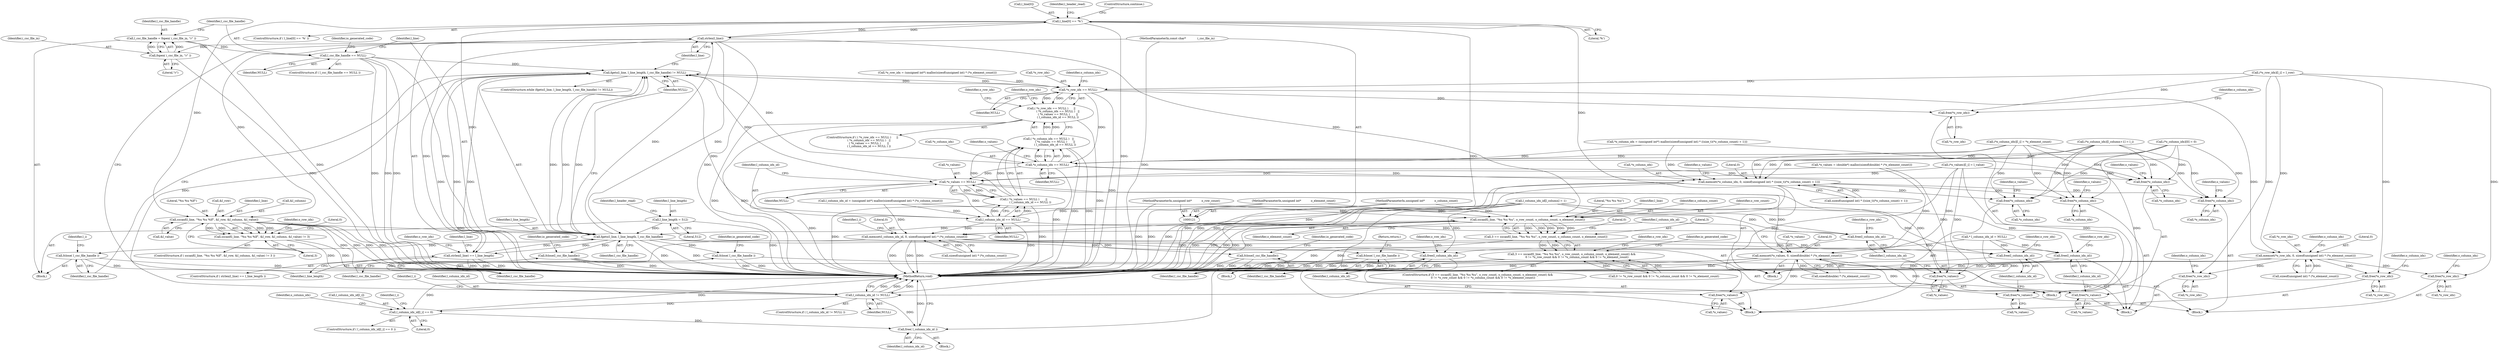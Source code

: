 digraph "0_libxsmm_151481489192e6d1997f8bde52c5c425ea41741d_1@array" {
"1000207" [label="(Call,l_line[0] == '%')"];
"1000173" [label="(Call,strlen(l_line))"];
"1000165" [label="(Call,fgets(l_line, l_line_length, l_csc_file_handle))"];
"1000435" [label="(Call,sscanf(l_line, \"%u %u %lf\", &l_row, &l_column, &l_value))"];
"1000207" [label="(Call,l_line[0] == '%')"];
"1000225" [label="(Call,sscanf(l_line, \"%u %u %u\", o_row_count, o_column_count, o_element_count))"];
"1000127" [label="(MethodParameterIn,unsigned int*           o_row_count)"];
"1000128" [label="(MethodParameterIn,unsigned int*           o_column_count)"];
"1000129" [label="(MethodParameterIn,unsigned int*           o_element_count)"];
"1000133" [label="(Call,l_line_length = 512)"];
"1000172" [label="(Call,strlen(l_line) == l_line_length)"];
"1000155" [label="(Call,l_csc_file_handle == NULL)"];
"1000149" [label="(Call,l_csc_file_handle = fopen( i_csc_file_in, \"r\" ))"];
"1000151" [label="(Call,fopen( i_csc_file_in, \"r\" ))"];
"1000123" [label="(MethodParameterIn,const char*             i_csc_file_in)"];
"1000164" [label="(Call,fgets(l_line, l_line_length, l_csc_file_handle) != NULL)"];
"1000295" [label="(Call,*o_row_idx == NULL)"];
"1000294" [label="(Call,( *o_row_idx == NULL )      ||\n               ( *o_column_idx == NULL )   ||\n               ( *o_values == NULL )       ||\n               ( l_column_idx_id == NULL ))"];
"1000300" [label="(Call,*o_column_idx == NULL)"];
"1000299" [label="(Call,( *o_column_idx == NULL )   ||\n               ( *o_values == NULL )       ||\n               ( l_column_idx_id == NULL ))"];
"1000305" [label="(Call,*o_values == NULL)"];
"1000304" [label="(Call,( *o_values == NULL )       ||\n               ( l_column_idx_id == NULL ))"];
"1000309" [label="(Call,l_column_idx_id == NULL)"];
"1000322" [label="(Call,free(l_column_idx_id))"];
"1000373" [label="(Call,memset(l_column_idx_id, 0, sizeof(unsigned int) * (*o_column_count)))"];
"1000186" [label="(Call,free(l_column_idx_id))"];
"1000455" [label="(Call,free(l_column_idx_id))"];
"1000531" [label="(Call,free(l_column_idx_id))"];
"1000550" [label="(Call,l_column_idx_id != NULL)"];
"1000566" [label="(Call,l_column_idx_id[l_i] == 0)"];
"1000583" [label="(Call,free( l_column_idx_id ))"];
"1000319" [label="(Call,free(*o_values))"];
"1000364" [label="(Call,memset(*o_values, 0, sizeof(double) * (*o_element_count)))"];
"1000183" [label="(Call,free(*o_values))"];
"1000452" [label="(Call,free(*o_values))"];
"1000528" [label="(Call,free(*o_values))"];
"1000316" [label="(Call,free(*o_column_idx))"];
"1000351" [label="(Call,memset(*o_column_idx, 0, sizeof(unsigned int) * ((size_t)(*o_column_count) + 1)))"];
"1000180" [label="(Call,free(*o_column_idx))"];
"1000449" [label="(Call,free(*o_column_idx))"];
"1000525" [label="(Call,free(*o_column_idx))"];
"1000313" [label="(Call,free(*o_row_idx))"];
"1000342" [label="(Call,memset(*o_row_idx, 0, sizeof(unsigned int) * (*o_element_count)))"];
"1000177" [label="(Call,free(*o_row_idx))"];
"1000446" [label="(Call,free(*o_row_idx))"];
"1000522" [label="(Call,free(*o_row_idx))"];
"1000223" [label="(Call,3 == sscanf(l_line, \"%u %u %u\", o_row_count, o_column_count, o_element_count))"];
"1000222" [label="(Call,3 == sscanf(l_line, \"%u %u %u\", o_row_count, o_column_count, o_element_count) &&\n            0 != *o_row_count && 0 != *o_column_count && 0 != *o_element_count)"];
"1000434" [label="(Call,sscanf(l_line, \"%u %u %lf\", &l_row, &l_column, &l_value) != 3)"];
"1000200" [label="(Call,fclose( l_csc_file_handle ))"];
"1000336" [label="(Call,fclose(l_csc_file_handle))"];
"1000416" [label="(Call,fclose( l_csc_file_handle ))"];
"1000469" [label="(Call,fclose(l_csc_file_handle))"];
"1000514" [label="(Call,fclose( l_csc_file_handle ))"];
"1000321" [label="(Identifier,o_values)"];
"1000222" [label="(Call,3 == sscanf(l_line, \"%u %u %u\", o_row_count, o_column_count, o_element_count) &&\n            0 != *o_row_count && 0 != *o_column_count && 0 != *o_element_count)"];
"1000549" [label="(ControlStructure,if ( l_column_idx_id != NULL ))"];
"1000312" [label="(Block,)"];
"1000364" [label="(Call,memset(*o_values, 0, sizeof(double) * (*o_element_count)))"];
"1000354" [label="(Literal,0)"];
"1000303" [label="(Identifier,NULL)"];
"1000373" [label="(Call,memset(l_column_idx_id, 0, sizeof(unsigned int) * (*o_column_count)))"];
"1000183" [label="(Call,free(*o_values))"];
"1000532" [label="(Identifier,l_column_idx_id)"];
"1000454" [label="(Identifier,o_values)"];
"1000310" [label="(Identifier,l_column_idx_id)"];
"1000186" [label="(Call,free(l_column_idx_id))"];
"1000535" [label="(Identifier,o_row_idx)"];
"1000445" [label="(Block,)"];
"1000446" [label="(Call,free(*o_row_idx))"];
"1000257" [label="(Call,*o_column_idx = (unsigned int*) malloc(sizeof(unsigned int) * ((size_t)(*o_column_count) + 1)))"];
"1000302" [label="(Identifier,o_column_idx)"];
"1000585" [label="(MethodReturn,void)"];
"1000208" [label="(Call,l_line[0])"];
"1000506" [label="(Call,(*o_column_idx)[l_column+1] = l_i)"];
"1000231" [label="(Call,0 != *o_row_count && 0 != *o_column_count && 0 != *o_element_count)"];
"1000300" [label="(Call,*o_column_idx == NULL)"];
"1000133" [label="(Call,l_line_length = 512)"];
"1000134" [label="(Identifier,l_line_length)"];
"1000166" [label="(Identifier,l_line)"];
"1000440" [label="(Call,&l_column)"];
"1000309" [label="(Call,l_column_idx_id == NULL)"];
"1000529" [label="(Call,*o_values)"];
"1000128" [label="(MethodParameterIn,unsigned int*           o_column_count)"];
"1000227" [label="(Literal,\"%u %u %u\")"];
"1000172" [label="(Call,strlen(l_line) == l_line_length)"];
"1000311" [label="(Identifier,NULL)"];
"1000211" [label="(Literal,'%')"];
"1000435" [label="(Call,sscanf(l_line, \"%u %u %lf\", &l_row, &l_column, &l_value))"];
"1000230" [label="(Identifier,o_element_count)"];
"1000565" [label="(ControlStructure,if ( l_column_idx_id[l_i] == 0 ))"];
"1000514" [label="(Call,fclose( l_csc_file_handle ))"];
"1000521" [label="(Block,)"];
"1000352" [label="(Call,*o_column_idx)"];
"1000304" [label="(Call,( *o_values == NULL )       ||\n               ( l_column_idx_id == NULL ))"];
"1000355" [label="(Call,sizeof(unsigned int) * ((size_t)(*o_column_count) + 1))"];
"1000314" [label="(Call,*o_row_idx)"];
"1000293" [label="(ControlStructure,if ( ( *o_row_idx == NULL )      ||\n               ( *o_column_idx == NULL )   ||\n               ( *o_values == NULL )       ||\n               ( l_column_idx_id == NULL ) ))"];
"1000374" [label="(Identifier,l_column_idx_id)"];
"1000563" [label="(Identifier,l_i)"];
"1000368" [label="(Call,sizeof(double) * (*o_element_count))"];
"1000375" [label="(Literal,0)"];
"1000448" [label="(Identifier,o_row_idx)"];
"1000180" [label="(Call,free(*o_column_idx))"];
"1000412" [label="(Block,)"];
"1000127" [label="(MethodParameterIn,unsigned int*           o_row_count)"];
"1000323" [label="(Identifier,l_column_idx_id)"];
"1000151" [label="(Call,fopen( i_csc_file_in, \"r\" ))"];
"1000526" [label="(Call,*o_column_idx)"];
"1000459" [label="(Identifier,o_row_idx)"];
"1000200" [label="(Call,fclose( l_csc_file_handle ))"];
"1000320" [label="(Call,*o_values)"];
"1000566" [label="(Call,l_column_idx_id[l_i] == 0)"];
"1000450" [label="(Call,*o_column_idx)"];
"1000318" [label="(Identifier,o_column_idx)"];
"1000246" [label="(Call,*o_row_idx = (unsigned int*) malloc(sizeof(unsigned int) * (*o_element_count)))"];
"1000343" [label="(Call,*o_row_idx)"];
"1000316" [label="(Call,free(*o_column_idx))"];
"1000493" [label="(Call,(*o_values)[l_i] = l_value)"];
"1000181" [label="(Call,*o_column_idx)"];
"1000223" [label="(Call,3 == sscanf(l_line, \"%u %u %u\", o_row_count, o_column_count, o_element_count))"];
"1000322" [label="(Call,free(l_column_idx_id))"];
"1000185" [label="(Identifier,o_values)"];
"1000135" [label="(Literal,512)"];
"1000294" [label="(Call,( *o_row_idx == NULL )      ||\n               ( *o_column_idx == NULL )   ||\n               ( *o_values == NULL )       ||\n               ( l_column_idx_id == NULL ))"];
"1000528" [label="(Call,free(*o_values))"];
"1000165" [label="(Call,fgets(l_line, l_line_length, l_csc_file_handle))"];
"1000308" [label="(Identifier,NULL)"];
"1000570" [label="(Literal,0)"];
"1000164" [label="(Call,fgets(l_line, l_line_length, l_csc_file_handle) != NULL)"];
"1000171" [label="(ControlStructure,if ( strlen(l_line) == l_line_length ))"];
"1000366" [label="(Identifier,o_values)"];
"1000163" [label="(ControlStructure,while (fgets(l_line, l_line_length, l_csc_file_handle) != NULL))"];
"1000455" [label="(Call,free(l_column_idx_id))"];
"1000417" [label="(Identifier,l_csc_file_handle)"];
"1000342" [label="(Call,memset(*o_row_idx, 0, sizeof(unsigned int) * (*o_element_count)))"];
"1000453" [label="(Call,*o_values)"];
"1000523" [label="(Call,*o_row_idx)"];
"1000437" [label="(Literal,\"%u %u %lf\")"];
"1000317" [label="(Call,*o_column_idx)"];
"1000177" [label="(Call,free(*o_row_idx))"];
"1000149" [label="(Call,l_csc_file_handle = fopen( i_csc_file_in, \"r\" ))"];
"1000399" [label="(Call,(*o_column_idx)[0] = 0)"];
"1000515" [label="(Identifier,l_csc_file_handle)"];
"1000306" [label="(Call,*o_values)"];
"1000168" [label="(Identifier,l_csc_file_handle)"];
"1000583" [label="(Call,free( l_column_idx_id ))"];
"1000233" [label="(Literal,0)"];
"1000452" [label="(Call,free(*o_values))"];
"1000472" [label="(Identifier,io_generated_code)"];
"1000444" [label="(Literal,3)"];
"1000487" [label="(Call,(*o_row_idx)[l_i] = l_row)"];
"1000190" [label="(Identifier,o_row_idx)"];
"1000248" [label="(Identifier,o_row_idx)"];
"1000301" [label="(Call,*o_column_idx)"];
"1000550" [label="(Call,l_column_idx_id != NULL)"];
"1000584" [label="(Identifier,l_column_idx_id)"];
"1000174" [label="(Identifier,l_line)"];
"1000530" [label="(Identifier,o_values)"];
"1000129" [label="(MethodParameterIn,unsigned int*           o_element_count)"];
"1000449" [label="(Call,free(*o_column_idx))"];
"1000353" [label="(Identifier,o_column_idx)"];
"1000416" [label="(Call,fclose( l_csc_file_handle ))"];
"1000178" [label="(Call,*o_row_idx)"];
"1000346" [label="(Call,sizeof(unsigned int) * (*o_element_count))"];
"1000552" [label="(Identifier,NULL)"];
"1000272" [label="(Call,*o_values = (double*) malloc(sizeof(double) * (*o_element_count)))"];
"1000142" [label="(Call,* l_column_idx_id = NULL)"];
"1000295" [label="(Call,*o_row_idx == NULL)"];
"1000169" [label="(Identifier,NULL)"];
"1000298" [label="(Identifier,NULL)"];
"1000226" [label="(Identifier,l_line)"];
"1000478" [label="(Literal,0)"];
"1000451" [label="(Identifier,o_column_idx)"];
"1000470" [label="(Identifier,l_csc_file_handle)"];
"1000206" [label="(ControlStructure,if ( l_line[0] == '%' ))"];
"1000447" [label="(Call,*o_row_idx)"];
"1000556" [label="(Identifier,l_i)"];
"1000522" [label="(Call,free(*o_row_idx))"];
"1000299" [label="(Call,( *o_column_idx == NULL )   ||\n               ( *o_values == NULL )       ||\n               ( l_column_idx_id == NULL ))"];
"1000176" [label="(Block,)"];
"1000283" [label="(Call,l_column_idx_id = (unsigned int*) malloc(sizeof(unsigned int) * (*o_column_count)))"];
"1000203" [label="(Identifier,io_generated_code)"];
"1000469" [label="(Call,fclose(l_csc_file_handle))"];
"1000139" [label="(Identifier,l_header_read)"];
"1000150" [label="(Identifier,l_csc_file_handle)"];
"1000305" [label="(Call,*o_values == NULL)"];
"1000551" [label="(Identifier,l_column_idx_id)"];
"1000365" [label="(Call,*o_values)"];
"1000319" [label="(Call,free(*o_values))"];
"1000167" [label="(Identifier,l_line_length)"];
"1000296" [label="(Call,*o_row_idx)"];
"1000525" [label="(Call,free(*o_column_idx))"];
"1000307" [label="(Identifier,o_values)"];
"1000201" [label="(Identifier,l_csc_file_handle)"];
"1000245" [label="(Block,)"];
"1000153" [label="(Literal,\"r\")"];
"1000433" [label="(ControlStructure,if ( sscanf(l_line, \"%u %u %lf\", &l_row, &l_column, &l_value) != 3 ))"];
"1000518" [label="(Identifier,l_i)"];
"1000313" [label="(Call,free(*o_row_idx))"];
"1000383" [label="(Identifier,l_i)"];
"1000209" [label="(Identifier,l_line)"];
"1000531" [label="(Call,free(l_column_idx_id))"];
"1000442" [label="(Call,&l_value)"];
"1000157" [label="(Identifier,NULL)"];
"1000123" [label="(MethodParameterIn,const char*             i_csc_file_in)"];
"1000414" [label="(Identifier,io_generated_code)"];
"1000337" [label="(Identifier,l_csc_file_handle)"];
"1000155" [label="(Call,l_csc_file_handle == NULL)"];
"1000438" [label="(Call,&l_row)"];
"1000326" [label="(Identifier,o_row_idx)"];
"1000501" [label="(Call,l_column_idx_id[l_column] = 1)"];
"1000575" [label="(Identifier,o_column_idx)"];
"1000187" [label="(Identifier,l_column_idx_id)"];
"1000367" [label="(Literal,0)"];
"1000184" [label="(Call,*o_values)"];
"1000345" [label="(Literal,0)"];
"1000218" [label="(Identifier,l_header_read)"];
"1000207" [label="(Call,l_line[0] == '%')"];
"1000553" [label="(Block,)"];
"1000344" [label="(Identifier,o_row_idx)"];
"1000221" [label="(ControlStructure,if (3 == sscanf(l_line, \"%u %u %u\", o_row_count, o_column_count, o_element_count) &&\n            0 != *o_row_count && 0 != *o_column_count && 0 != *o_element_count))"];
"1000315" [label="(Identifier,o_row_idx)"];
"1000456" [label="(Identifier,l_column_idx_id)"];
"1000229" [label="(Identifier,o_column_count)"];
"1000336" [label="(Call,fclose(l_csc_file_handle))"];
"1000228" [label="(Identifier,o_row_count)"];
"1000152" [label="(Identifier,i_csc_file_in)"];
"1000567" [label="(Call,l_column_idx_id[l_i])"];
"1000418" [label="(Return,return;)"];
"1000225" [label="(Call,sscanf(l_line, \"%u %u %u\", o_row_count, o_column_count, o_element_count))"];
"1000173" [label="(Call,strlen(l_line))"];
"1000182" [label="(Identifier,o_column_idx)"];
"1000527" [label="(Identifier,o_column_idx)"];
"1000156" [label="(Identifier,l_csc_file_handle)"];
"1000224" [label="(Literal,3)"];
"1000392" [label="(Call,(*o_column_idx)[l_i] = *o_element_count)"];
"1000436" [label="(Identifier,l_line)"];
"1000179" [label="(Identifier,o_row_idx)"];
"1000160" [label="(Identifier,io_generated_code)"];
"1000130" [label="(Block,)"];
"1000175" [label="(Identifier,l_line_length)"];
"1000339" [label="(Identifier,io_generated_code)"];
"1000434" [label="(Call,sscanf(l_line, \"%u %u %lf\", &l_row, &l_column, &l_value) != 3)"];
"1000213" [label="(ControlStructure,continue;)"];
"1000154" [label="(ControlStructure,if ( l_csc_file_handle == NULL ))"];
"1000376" [label="(Call,sizeof(unsigned int) * (*o_column_count))"];
"1000351" [label="(Call,memset(*o_column_idx, 0, sizeof(unsigned int) * ((size_t)(*o_column_count) + 1)))"];
"1000207" -> "1000206"  [label="AST: "];
"1000207" -> "1000211"  [label="CFG: "];
"1000208" -> "1000207"  [label="AST: "];
"1000211" -> "1000207"  [label="AST: "];
"1000213" -> "1000207"  [label="CFG: "];
"1000218" -> "1000207"  [label="CFG: "];
"1000207" -> "1000585"  [label="DDG: "];
"1000207" -> "1000585"  [label="DDG: "];
"1000207" -> "1000165"  [label="DDG: "];
"1000207" -> "1000173"  [label="DDG: "];
"1000173" -> "1000207"  [label="DDG: "];
"1000207" -> "1000225"  [label="DDG: "];
"1000207" -> "1000435"  [label="DDG: "];
"1000173" -> "1000172"  [label="AST: "];
"1000173" -> "1000174"  [label="CFG: "];
"1000174" -> "1000173"  [label="AST: "];
"1000175" -> "1000173"  [label="CFG: "];
"1000173" -> "1000585"  [label="DDG: "];
"1000173" -> "1000165"  [label="DDG: "];
"1000173" -> "1000172"  [label="DDG: "];
"1000165" -> "1000173"  [label="DDG: "];
"1000173" -> "1000225"  [label="DDG: "];
"1000173" -> "1000435"  [label="DDG: "];
"1000165" -> "1000164"  [label="AST: "];
"1000165" -> "1000168"  [label="CFG: "];
"1000166" -> "1000165"  [label="AST: "];
"1000167" -> "1000165"  [label="AST: "];
"1000168" -> "1000165"  [label="AST: "];
"1000169" -> "1000165"  [label="CFG: "];
"1000165" -> "1000585"  [label="DDG: "];
"1000165" -> "1000585"  [label="DDG: "];
"1000165" -> "1000164"  [label="DDG: "];
"1000165" -> "1000164"  [label="DDG: "];
"1000165" -> "1000164"  [label="DDG: "];
"1000435" -> "1000165"  [label="DDG: "];
"1000225" -> "1000165"  [label="DDG: "];
"1000133" -> "1000165"  [label="DDG: "];
"1000172" -> "1000165"  [label="DDG: "];
"1000155" -> "1000165"  [label="DDG: "];
"1000165" -> "1000172"  [label="DDG: "];
"1000165" -> "1000200"  [label="DDG: "];
"1000165" -> "1000336"  [label="DDG: "];
"1000165" -> "1000416"  [label="DDG: "];
"1000165" -> "1000469"  [label="DDG: "];
"1000165" -> "1000514"  [label="DDG: "];
"1000435" -> "1000434"  [label="AST: "];
"1000435" -> "1000442"  [label="CFG: "];
"1000436" -> "1000435"  [label="AST: "];
"1000437" -> "1000435"  [label="AST: "];
"1000438" -> "1000435"  [label="AST: "];
"1000440" -> "1000435"  [label="AST: "];
"1000442" -> "1000435"  [label="AST: "];
"1000444" -> "1000435"  [label="CFG: "];
"1000435" -> "1000585"  [label="DDG: "];
"1000435" -> "1000585"  [label="DDG: "];
"1000435" -> "1000585"  [label="DDG: "];
"1000435" -> "1000585"  [label="DDG: "];
"1000435" -> "1000434"  [label="DDG: "];
"1000435" -> "1000434"  [label="DDG: "];
"1000435" -> "1000434"  [label="DDG: "];
"1000435" -> "1000434"  [label="DDG: "];
"1000435" -> "1000434"  [label="DDG: "];
"1000225" -> "1000223"  [label="AST: "];
"1000225" -> "1000230"  [label="CFG: "];
"1000226" -> "1000225"  [label="AST: "];
"1000227" -> "1000225"  [label="AST: "];
"1000228" -> "1000225"  [label="AST: "];
"1000229" -> "1000225"  [label="AST: "];
"1000230" -> "1000225"  [label="AST: "];
"1000223" -> "1000225"  [label="CFG: "];
"1000225" -> "1000585"  [label="DDG: "];
"1000225" -> "1000585"  [label="DDG: "];
"1000225" -> "1000585"  [label="DDG: "];
"1000225" -> "1000585"  [label="DDG: "];
"1000225" -> "1000223"  [label="DDG: "];
"1000225" -> "1000223"  [label="DDG: "];
"1000225" -> "1000223"  [label="DDG: "];
"1000225" -> "1000223"  [label="DDG: "];
"1000225" -> "1000223"  [label="DDG: "];
"1000127" -> "1000225"  [label="DDG: "];
"1000128" -> "1000225"  [label="DDG: "];
"1000129" -> "1000225"  [label="DDG: "];
"1000127" -> "1000121"  [label="AST: "];
"1000127" -> "1000585"  [label="DDG: "];
"1000128" -> "1000121"  [label="AST: "];
"1000128" -> "1000585"  [label="DDG: "];
"1000129" -> "1000121"  [label="AST: "];
"1000129" -> "1000585"  [label="DDG: "];
"1000133" -> "1000130"  [label="AST: "];
"1000133" -> "1000135"  [label="CFG: "];
"1000134" -> "1000133"  [label="AST: "];
"1000135" -> "1000133"  [label="AST: "];
"1000139" -> "1000133"  [label="CFG: "];
"1000133" -> "1000585"  [label="DDG: "];
"1000172" -> "1000171"  [label="AST: "];
"1000172" -> "1000175"  [label="CFG: "];
"1000175" -> "1000172"  [label="AST: "];
"1000179" -> "1000172"  [label="CFG: "];
"1000209" -> "1000172"  [label="CFG: "];
"1000172" -> "1000585"  [label="DDG: "];
"1000172" -> "1000585"  [label="DDG: "];
"1000172" -> "1000585"  [label="DDG: "];
"1000155" -> "1000154"  [label="AST: "];
"1000155" -> "1000157"  [label="CFG: "];
"1000156" -> "1000155"  [label="AST: "];
"1000157" -> "1000155"  [label="AST: "];
"1000160" -> "1000155"  [label="CFG: "];
"1000166" -> "1000155"  [label="CFG: "];
"1000155" -> "1000585"  [label="DDG: "];
"1000155" -> "1000585"  [label="DDG: "];
"1000155" -> "1000585"  [label="DDG: "];
"1000149" -> "1000155"  [label="DDG: "];
"1000155" -> "1000164"  [label="DDG: "];
"1000149" -> "1000130"  [label="AST: "];
"1000149" -> "1000151"  [label="CFG: "];
"1000150" -> "1000149"  [label="AST: "];
"1000151" -> "1000149"  [label="AST: "];
"1000156" -> "1000149"  [label="CFG: "];
"1000149" -> "1000585"  [label="DDG: "];
"1000151" -> "1000149"  [label="DDG: "];
"1000151" -> "1000149"  [label="DDG: "];
"1000151" -> "1000153"  [label="CFG: "];
"1000152" -> "1000151"  [label="AST: "];
"1000153" -> "1000151"  [label="AST: "];
"1000151" -> "1000585"  [label="DDG: "];
"1000123" -> "1000151"  [label="DDG: "];
"1000123" -> "1000121"  [label="AST: "];
"1000123" -> "1000585"  [label="DDG: "];
"1000164" -> "1000163"  [label="AST: "];
"1000164" -> "1000169"  [label="CFG: "];
"1000169" -> "1000164"  [label="AST: "];
"1000174" -> "1000164"  [label="CFG: "];
"1000515" -> "1000164"  [label="CFG: "];
"1000164" -> "1000585"  [label="DDG: "];
"1000164" -> "1000585"  [label="DDG: "];
"1000164" -> "1000585"  [label="DDG: "];
"1000295" -> "1000164"  [label="DDG: "];
"1000300" -> "1000164"  [label="DDG: "];
"1000309" -> "1000164"  [label="DDG: "];
"1000305" -> "1000164"  [label="DDG: "];
"1000164" -> "1000295"  [label="DDG: "];
"1000164" -> "1000550"  [label="DDG: "];
"1000295" -> "1000294"  [label="AST: "];
"1000295" -> "1000298"  [label="CFG: "];
"1000296" -> "1000295"  [label="AST: "];
"1000298" -> "1000295"  [label="AST: "];
"1000302" -> "1000295"  [label="CFG: "];
"1000294" -> "1000295"  [label="CFG: "];
"1000295" -> "1000585"  [label="DDG: "];
"1000295" -> "1000294"  [label="DDG: "];
"1000295" -> "1000294"  [label="DDG: "];
"1000487" -> "1000295"  [label="DDG: "];
"1000246" -> "1000295"  [label="DDG: "];
"1000295" -> "1000300"  [label="DDG: "];
"1000295" -> "1000313"  [label="DDG: "];
"1000295" -> "1000342"  [label="DDG: "];
"1000294" -> "1000293"  [label="AST: "];
"1000294" -> "1000299"  [label="CFG: "];
"1000299" -> "1000294"  [label="AST: "];
"1000315" -> "1000294"  [label="CFG: "];
"1000344" -> "1000294"  [label="CFG: "];
"1000294" -> "1000585"  [label="DDG: "];
"1000294" -> "1000585"  [label="DDG: "];
"1000294" -> "1000585"  [label="DDG: "];
"1000299" -> "1000294"  [label="DDG: "];
"1000299" -> "1000294"  [label="DDG: "];
"1000300" -> "1000299"  [label="AST: "];
"1000300" -> "1000303"  [label="CFG: "];
"1000301" -> "1000300"  [label="AST: "];
"1000303" -> "1000300"  [label="AST: "];
"1000307" -> "1000300"  [label="CFG: "];
"1000299" -> "1000300"  [label="CFG: "];
"1000300" -> "1000585"  [label="DDG: "];
"1000300" -> "1000299"  [label="DDG: "];
"1000300" -> "1000299"  [label="DDG: "];
"1000506" -> "1000300"  [label="DDG: "];
"1000392" -> "1000300"  [label="DDG: "];
"1000257" -> "1000300"  [label="DDG: "];
"1000399" -> "1000300"  [label="DDG: "];
"1000300" -> "1000305"  [label="DDG: "];
"1000300" -> "1000316"  [label="DDG: "];
"1000300" -> "1000351"  [label="DDG: "];
"1000299" -> "1000304"  [label="CFG: "];
"1000304" -> "1000299"  [label="AST: "];
"1000299" -> "1000585"  [label="DDG: "];
"1000299" -> "1000585"  [label="DDG: "];
"1000304" -> "1000299"  [label="DDG: "];
"1000304" -> "1000299"  [label="DDG: "];
"1000305" -> "1000304"  [label="AST: "];
"1000305" -> "1000308"  [label="CFG: "];
"1000306" -> "1000305"  [label="AST: "];
"1000308" -> "1000305"  [label="AST: "];
"1000310" -> "1000305"  [label="CFG: "];
"1000304" -> "1000305"  [label="CFG: "];
"1000305" -> "1000585"  [label="DDG: "];
"1000305" -> "1000304"  [label="DDG: "];
"1000305" -> "1000304"  [label="DDG: "];
"1000493" -> "1000305"  [label="DDG: "];
"1000272" -> "1000305"  [label="DDG: "];
"1000305" -> "1000309"  [label="DDG: "];
"1000305" -> "1000319"  [label="DDG: "];
"1000305" -> "1000364"  [label="DDG: "];
"1000304" -> "1000309"  [label="CFG: "];
"1000309" -> "1000304"  [label="AST: "];
"1000304" -> "1000585"  [label="DDG: "];
"1000304" -> "1000585"  [label="DDG: "];
"1000309" -> "1000304"  [label="DDG: "];
"1000309" -> "1000304"  [label="DDG: "];
"1000309" -> "1000311"  [label="CFG: "];
"1000310" -> "1000309"  [label="AST: "];
"1000311" -> "1000309"  [label="AST: "];
"1000309" -> "1000585"  [label="DDG: "];
"1000283" -> "1000309"  [label="DDG: "];
"1000501" -> "1000309"  [label="DDG: "];
"1000309" -> "1000322"  [label="DDG: "];
"1000309" -> "1000373"  [label="DDG: "];
"1000322" -> "1000312"  [label="AST: "];
"1000322" -> "1000323"  [label="CFG: "];
"1000323" -> "1000322"  [label="AST: "];
"1000326" -> "1000322"  [label="CFG: "];
"1000322" -> "1000585"  [label="DDG: "];
"1000283" -> "1000322"  [label="DDG: "];
"1000501" -> "1000322"  [label="DDG: "];
"1000373" -> "1000245"  [label="AST: "];
"1000373" -> "1000376"  [label="CFG: "];
"1000374" -> "1000373"  [label="AST: "];
"1000375" -> "1000373"  [label="AST: "];
"1000376" -> "1000373"  [label="AST: "];
"1000383" -> "1000373"  [label="CFG: "];
"1000373" -> "1000585"  [label="DDG: "];
"1000373" -> "1000585"  [label="DDG: "];
"1000373" -> "1000585"  [label="DDG: "];
"1000373" -> "1000186"  [label="DDG: "];
"1000283" -> "1000373"  [label="DDG: "];
"1000501" -> "1000373"  [label="DDG: "];
"1000376" -> "1000373"  [label="DDG: "];
"1000373" -> "1000455"  [label="DDG: "];
"1000373" -> "1000531"  [label="DDG: "];
"1000373" -> "1000550"  [label="DDG: "];
"1000186" -> "1000176"  [label="AST: "];
"1000186" -> "1000187"  [label="CFG: "];
"1000187" -> "1000186"  [label="AST: "];
"1000190" -> "1000186"  [label="CFG: "];
"1000186" -> "1000585"  [label="DDG: "];
"1000501" -> "1000186"  [label="DDG: "];
"1000142" -> "1000186"  [label="DDG: "];
"1000455" -> "1000445"  [label="AST: "];
"1000455" -> "1000456"  [label="CFG: "];
"1000456" -> "1000455"  [label="AST: "];
"1000459" -> "1000455"  [label="CFG: "];
"1000455" -> "1000585"  [label="DDG: "];
"1000501" -> "1000455"  [label="DDG: "];
"1000142" -> "1000455"  [label="DDG: "];
"1000531" -> "1000521"  [label="AST: "];
"1000531" -> "1000532"  [label="CFG: "];
"1000532" -> "1000531"  [label="AST: "];
"1000535" -> "1000531"  [label="CFG: "];
"1000531" -> "1000585"  [label="DDG: "];
"1000501" -> "1000531"  [label="DDG: "];
"1000142" -> "1000531"  [label="DDG: "];
"1000550" -> "1000549"  [label="AST: "];
"1000550" -> "1000552"  [label="CFG: "];
"1000551" -> "1000550"  [label="AST: "];
"1000552" -> "1000550"  [label="AST: "];
"1000556" -> "1000550"  [label="CFG: "];
"1000585" -> "1000550"  [label="CFG: "];
"1000550" -> "1000585"  [label="DDG: "];
"1000550" -> "1000585"  [label="DDG: "];
"1000550" -> "1000585"  [label="DDG: "];
"1000501" -> "1000550"  [label="DDG: "];
"1000142" -> "1000550"  [label="DDG: "];
"1000550" -> "1000566"  [label="DDG: "];
"1000550" -> "1000583"  [label="DDG: "];
"1000566" -> "1000565"  [label="AST: "];
"1000566" -> "1000570"  [label="CFG: "];
"1000567" -> "1000566"  [label="AST: "];
"1000570" -> "1000566"  [label="AST: "];
"1000575" -> "1000566"  [label="CFG: "];
"1000563" -> "1000566"  [label="CFG: "];
"1000566" -> "1000585"  [label="DDG: "];
"1000566" -> "1000585"  [label="DDG: "];
"1000566" -> "1000583"  [label="DDG: "];
"1000583" -> "1000553"  [label="AST: "];
"1000583" -> "1000584"  [label="CFG: "];
"1000584" -> "1000583"  [label="AST: "];
"1000585" -> "1000583"  [label="CFG: "];
"1000583" -> "1000585"  [label="DDG: "];
"1000501" -> "1000583"  [label="DDG: "];
"1000319" -> "1000312"  [label="AST: "];
"1000319" -> "1000320"  [label="CFG: "];
"1000320" -> "1000319"  [label="AST: "];
"1000323" -> "1000319"  [label="CFG: "];
"1000493" -> "1000319"  [label="DDG: "];
"1000272" -> "1000319"  [label="DDG: "];
"1000364" -> "1000245"  [label="AST: "];
"1000364" -> "1000368"  [label="CFG: "];
"1000365" -> "1000364"  [label="AST: "];
"1000367" -> "1000364"  [label="AST: "];
"1000368" -> "1000364"  [label="AST: "];
"1000374" -> "1000364"  [label="CFG: "];
"1000364" -> "1000585"  [label="DDG: "];
"1000364" -> "1000585"  [label="DDG: "];
"1000364" -> "1000585"  [label="DDG: "];
"1000364" -> "1000183"  [label="DDG: "];
"1000493" -> "1000364"  [label="DDG: "];
"1000272" -> "1000364"  [label="DDG: "];
"1000368" -> "1000364"  [label="DDG: "];
"1000364" -> "1000452"  [label="DDG: "];
"1000364" -> "1000528"  [label="DDG: "];
"1000183" -> "1000176"  [label="AST: "];
"1000183" -> "1000184"  [label="CFG: "];
"1000184" -> "1000183"  [label="AST: "];
"1000187" -> "1000183"  [label="CFG: "];
"1000493" -> "1000183"  [label="DDG: "];
"1000452" -> "1000445"  [label="AST: "];
"1000452" -> "1000453"  [label="CFG: "];
"1000453" -> "1000452"  [label="AST: "];
"1000456" -> "1000452"  [label="CFG: "];
"1000493" -> "1000452"  [label="DDG: "];
"1000528" -> "1000521"  [label="AST: "];
"1000528" -> "1000529"  [label="CFG: "];
"1000529" -> "1000528"  [label="AST: "];
"1000532" -> "1000528"  [label="CFG: "];
"1000493" -> "1000528"  [label="DDG: "];
"1000316" -> "1000312"  [label="AST: "];
"1000316" -> "1000317"  [label="CFG: "];
"1000317" -> "1000316"  [label="AST: "];
"1000321" -> "1000316"  [label="CFG: "];
"1000506" -> "1000316"  [label="DDG: "];
"1000392" -> "1000316"  [label="DDG: "];
"1000257" -> "1000316"  [label="DDG: "];
"1000399" -> "1000316"  [label="DDG: "];
"1000351" -> "1000245"  [label="AST: "];
"1000351" -> "1000355"  [label="CFG: "];
"1000352" -> "1000351"  [label="AST: "];
"1000354" -> "1000351"  [label="AST: "];
"1000355" -> "1000351"  [label="AST: "];
"1000366" -> "1000351"  [label="CFG: "];
"1000351" -> "1000585"  [label="DDG: "];
"1000351" -> "1000585"  [label="DDG: "];
"1000351" -> "1000585"  [label="DDG: "];
"1000351" -> "1000180"  [label="DDG: "];
"1000506" -> "1000351"  [label="DDG: "];
"1000392" -> "1000351"  [label="DDG: "];
"1000257" -> "1000351"  [label="DDG: "];
"1000399" -> "1000351"  [label="DDG: "];
"1000355" -> "1000351"  [label="DDG: "];
"1000351" -> "1000449"  [label="DDG: "];
"1000351" -> "1000525"  [label="DDG: "];
"1000180" -> "1000176"  [label="AST: "];
"1000180" -> "1000181"  [label="CFG: "];
"1000181" -> "1000180"  [label="AST: "];
"1000185" -> "1000180"  [label="CFG: "];
"1000506" -> "1000180"  [label="DDG: "];
"1000392" -> "1000180"  [label="DDG: "];
"1000399" -> "1000180"  [label="DDG: "];
"1000449" -> "1000445"  [label="AST: "];
"1000449" -> "1000450"  [label="CFG: "];
"1000450" -> "1000449"  [label="AST: "];
"1000454" -> "1000449"  [label="CFG: "];
"1000506" -> "1000449"  [label="DDG: "];
"1000392" -> "1000449"  [label="DDG: "];
"1000399" -> "1000449"  [label="DDG: "];
"1000525" -> "1000521"  [label="AST: "];
"1000525" -> "1000526"  [label="CFG: "];
"1000526" -> "1000525"  [label="AST: "];
"1000530" -> "1000525"  [label="CFG: "];
"1000506" -> "1000525"  [label="DDG: "];
"1000392" -> "1000525"  [label="DDG: "];
"1000399" -> "1000525"  [label="DDG: "];
"1000313" -> "1000312"  [label="AST: "];
"1000313" -> "1000314"  [label="CFG: "];
"1000314" -> "1000313"  [label="AST: "];
"1000318" -> "1000313"  [label="CFG: "];
"1000487" -> "1000313"  [label="DDG: "];
"1000342" -> "1000245"  [label="AST: "];
"1000342" -> "1000346"  [label="CFG: "];
"1000343" -> "1000342"  [label="AST: "];
"1000345" -> "1000342"  [label="AST: "];
"1000346" -> "1000342"  [label="AST: "];
"1000353" -> "1000342"  [label="CFG: "];
"1000342" -> "1000585"  [label="DDG: "];
"1000342" -> "1000585"  [label="DDG: "];
"1000342" -> "1000585"  [label="DDG: "];
"1000342" -> "1000177"  [label="DDG: "];
"1000487" -> "1000342"  [label="DDG: "];
"1000346" -> "1000342"  [label="DDG: "];
"1000342" -> "1000446"  [label="DDG: "];
"1000342" -> "1000522"  [label="DDG: "];
"1000177" -> "1000176"  [label="AST: "];
"1000177" -> "1000178"  [label="CFG: "];
"1000178" -> "1000177"  [label="AST: "];
"1000182" -> "1000177"  [label="CFG: "];
"1000487" -> "1000177"  [label="DDG: "];
"1000446" -> "1000445"  [label="AST: "];
"1000446" -> "1000447"  [label="CFG: "];
"1000447" -> "1000446"  [label="AST: "];
"1000451" -> "1000446"  [label="CFG: "];
"1000487" -> "1000446"  [label="DDG: "];
"1000522" -> "1000521"  [label="AST: "];
"1000522" -> "1000523"  [label="CFG: "];
"1000523" -> "1000522"  [label="AST: "];
"1000527" -> "1000522"  [label="CFG: "];
"1000487" -> "1000522"  [label="DDG: "];
"1000223" -> "1000222"  [label="AST: "];
"1000224" -> "1000223"  [label="AST: "];
"1000233" -> "1000223"  [label="CFG: "];
"1000222" -> "1000223"  [label="CFG: "];
"1000223" -> "1000585"  [label="DDG: "];
"1000223" -> "1000222"  [label="DDG: "];
"1000223" -> "1000222"  [label="DDG: "];
"1000222" -> "1000221"  [label="AST: "];
"1000222" -> "1000231"  [label="CFG: "];
"1000231" -> "1000222"  [label="AST: "];
"1000248" -> "1000222"  [label="CFG: "];
"1000414" -> "1000222"  [label="CFG: "];
"1000222" -> "1000585"  [label="DDG: "];
"1000222" -> "1000585"  [label="DDG: "];
"1000222" -> "1000585"  [label="DDG: "];
"1000231" -> "1000222"  [label="DDG: "];
"1000231" -> "1000222"  [label="DDG: "];
"1000434" -> "1000433"  [label="AST: "];
"1000434" -> "1000444"  [label="CFG: "];
"1000444" -> "1000434"  [label="AST: "];
"1000448" -> "1000434"  [label="CFG: "];
"1000478" -> "1000434"  [label="CFG: "];
"1000434" -> "1000585"  [label="DDG: "];
"1000434" -> "1000585"  [label="DDG: "];
"1000200" -> "1000176"  [label="AST: "];
"1000200" -> "1000201"  [label="CFG: "];
"1000201" -> "1000200"  [label="AST: "];
"1000203" -> "1000200"  [label="CFG: "];
"1000200" -> "1000585"  [label="DDG: "];
"1000200" -> "1000585"  [label="DDG: "];
"1000336" -> "1000312"  [label="AST: "];
"1000336" -> "1000337"  [label="CFG: "];
"1000337" -> "1000336"  [label="AST: "];
"1000339" -> "1000336"  [label="CFG: "];
"1000336" -> "1000585"  [label="DDG: "];
"1000336" -> "1000585"  [label="DDG: "];
"1000416" -> "1000412"  [label="AST: "];
"1000416" -> "1000417"  [label="CFG: "];
"1000417" -> "1000416"  [label="AST: "];
"1000418" -> "1000416"  [label="CFG: "];
"1000416" -> "1000585"  [label="DDG: "];
"1000416" -> "1000585"  [label="DDG: "];
"1000469" -> "1000445"  [label="AST: "];
"1000469" -> "1000470"  [label="CFG: "];
"1000470" -> "1000469"  [label="AST: "];
"1000472" -> "1000469"  [label="CFG: "];
"1000469" -> "1000585"  [label="DDG: "];
"1000469" -> "1000585"  [label="DDG: "];
"1000514" -> "1000130"  [label="AST: "];
"1000514" -> "1000515"  [label="CFG: "];
"1000515" -> "1000514"  [label="AST: "];
"1000518" -> "1000514"  [label="CFG: "];
"1000514" -> "1000585"  [label="DDG: "];
"1000514" -> "1000585"  [label="DDG: "];
}
